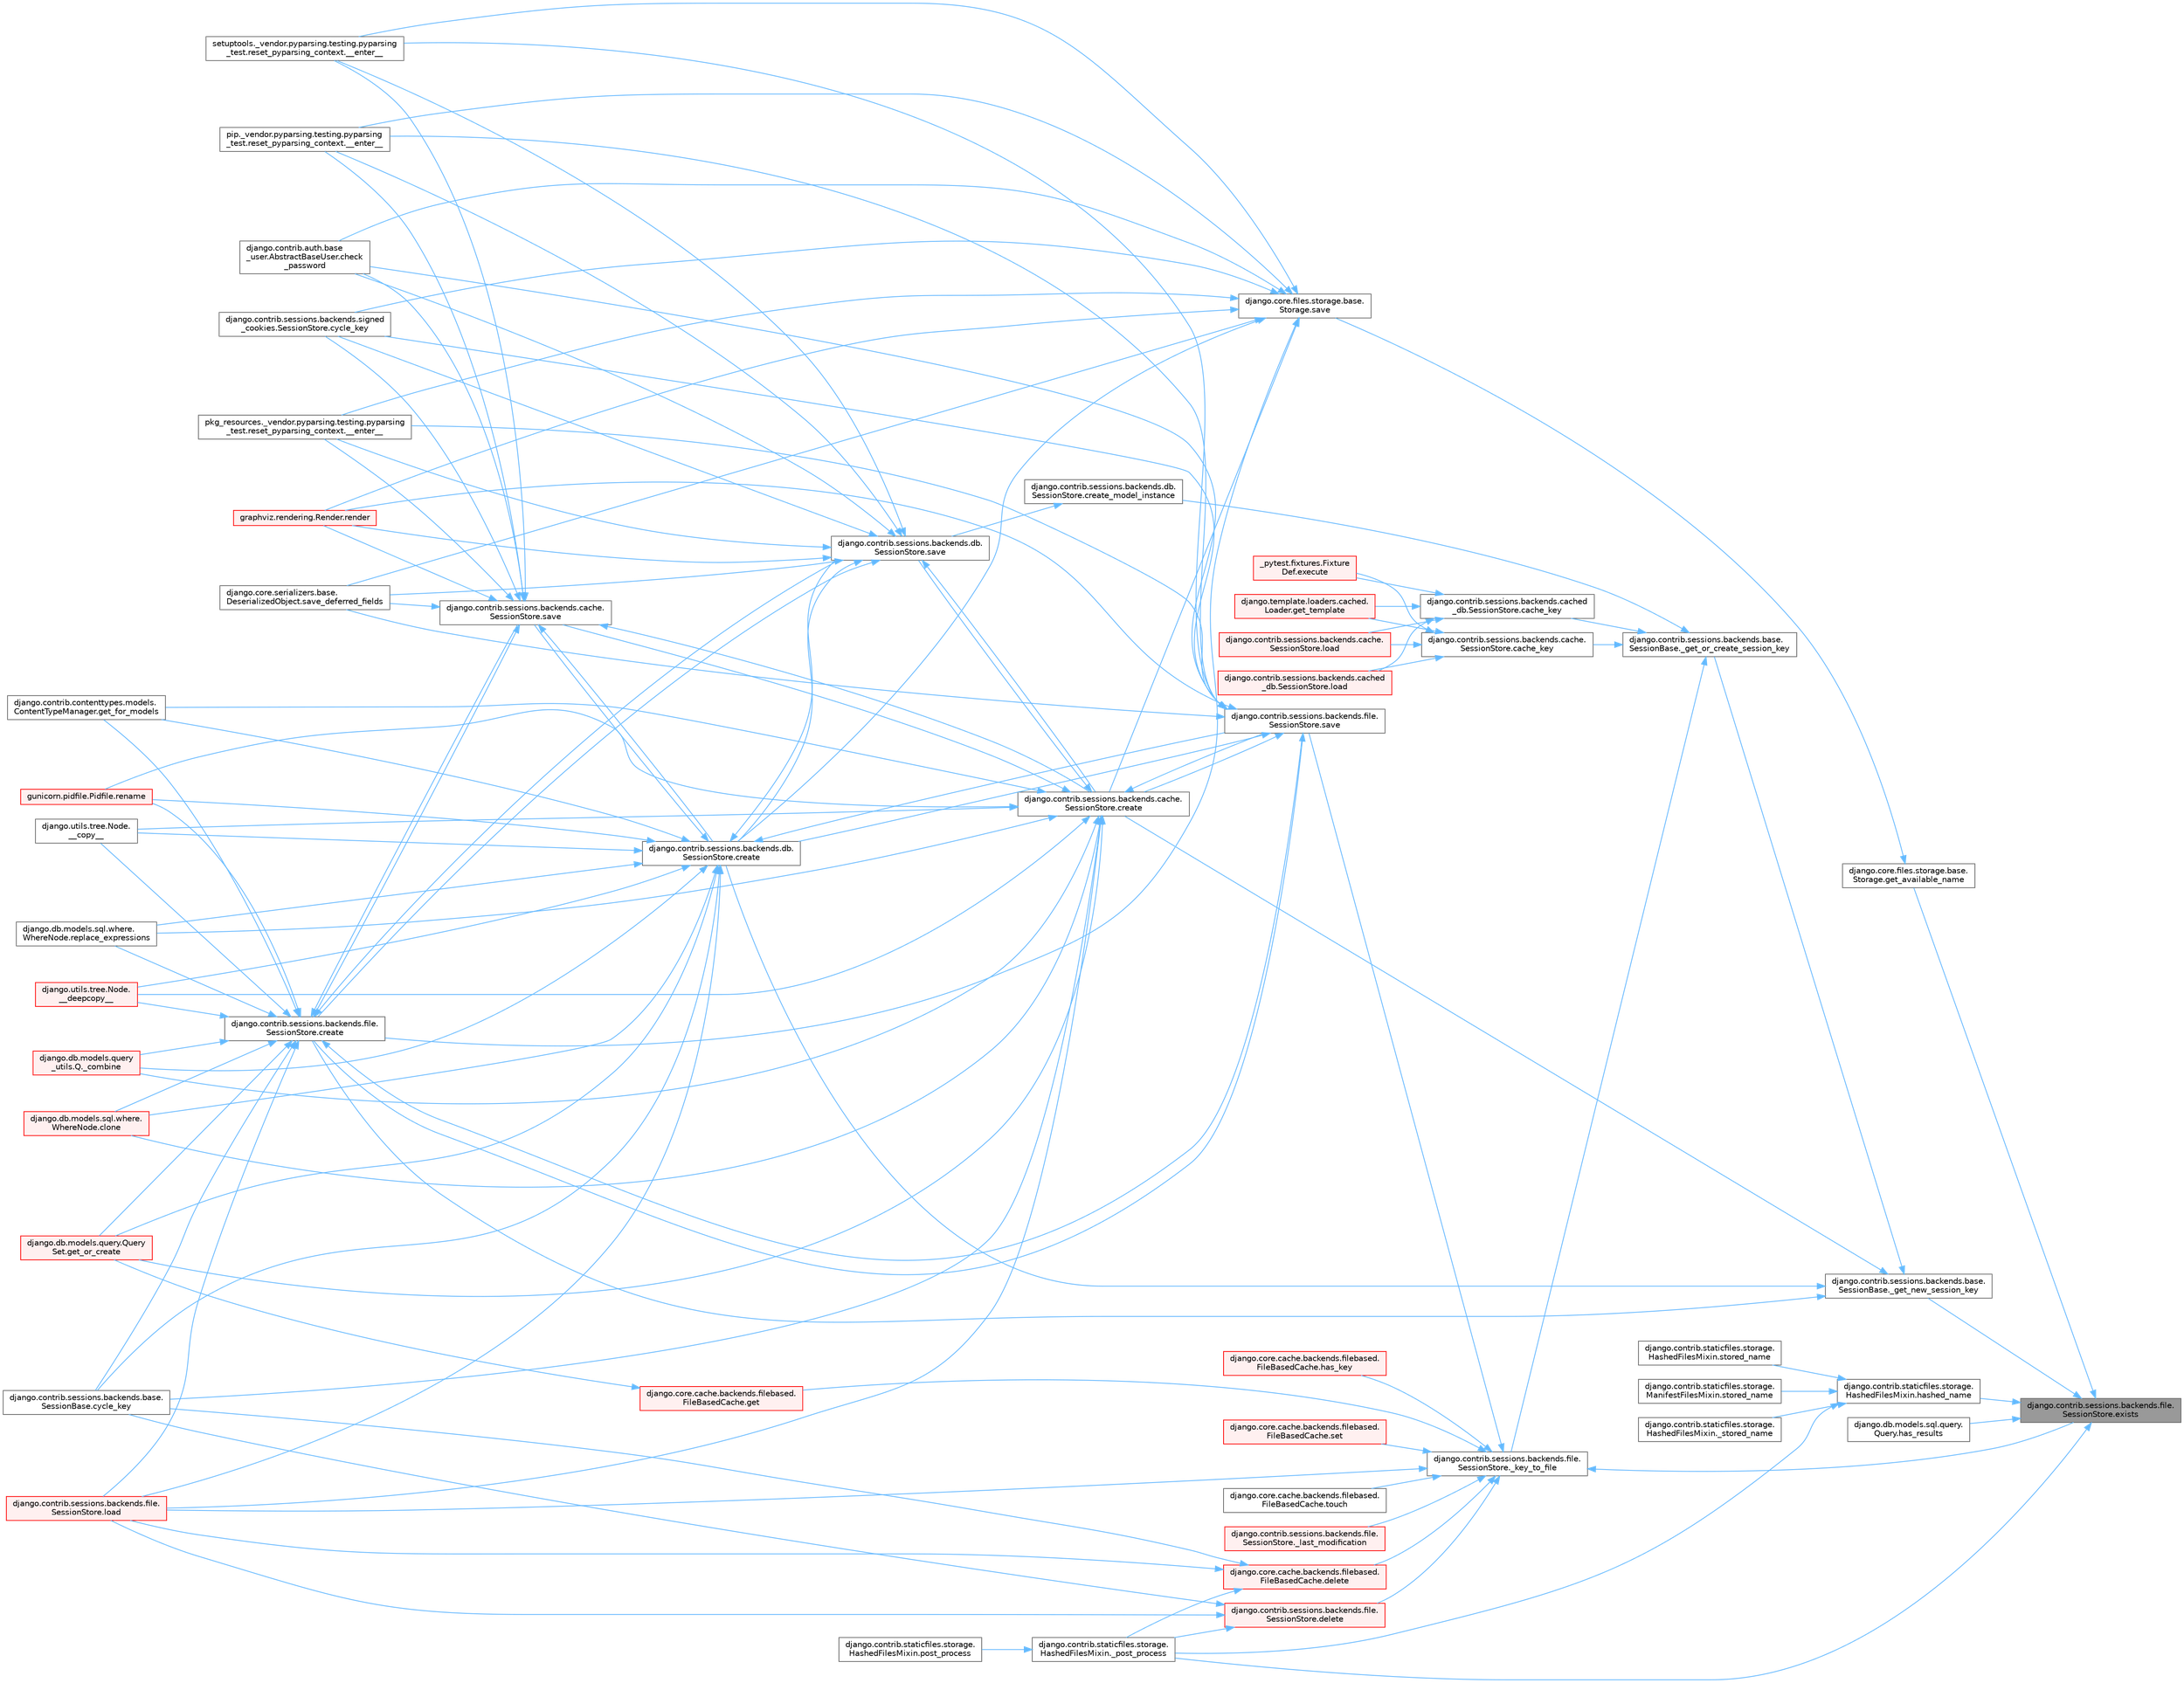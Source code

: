 digraph "django.contrib.sessions.backends.file.SessionStore.exists"
{
 // LATEX_PDF_SIZE
  bgcolor="transparent";
  edge [fontname=Helvetica,fontsize=10,labelfontname=Helvetica,labelfontsize=10];
  node [fontname=Helvetica,fontsize=10,shape=box,height=0.2,width=0.4];
  rankdir="RL";
  Node1 [id="Node000001",label="django.contrib.sessions.backends.file.\lSessionStore.exists",height=0.2,width=0.4,color="gray40", fillcolor="grey60", style="filled", fontcolor="black",tooltip=" "];
  Node1 -> Node2 [id="edge1_Node000001_Node000002",dir="back",color="steelblue1",style="solid",tooltip=" "];
  Node2 [id="Node000002",label="django.contrib.sessions.backends.base.\lSessionBase._get_new_session_key",height=0.2,width=0.4,color="grey40", fillcolor="white", style="filled",URL="$classdjango_1_1contrib_1_1sessions_1_1backends_1_1base_1_1_session_base.html#aa4fa1e405a4b97410d84bee8c9cf5e65",tooltip=" "];
  Node2 -> Node3 [id="edge2_Node000002_Node000003",dir="back",color="steelblue1",style="solid",tooltip=" "];
  Node3 [id="Node000003",label="django.contrib.sessions.backends.base.\lSessionBase._get_or_create_session_key",height=0.2,width=0.4,color="grey40", fillcolor="white", style="filled",URL="$classdjango_1_1contrib_1_1sessions_1_1backends_1_1base_1_1_session_base.html#a30b440c400e1f442d4f9f10e9b913d55",tooltip=" "];
  Node3 -> Node4 [id="edge3_Node000003_Node000004",dir="back",color="steelblue1",style="solid",tooltip=" "];
  Node4 [id="Node000004",label="django.contrib.sessions.backends.file.\lSessionStore._key_to_file",height=0.2,width=0.4,color="grey40", fillcolor="white", style="filled",URL="$classdjango_1_1contrib_1_1sessions_1_1backends_1_1file_1_1_session_store.html#a88358e39efe75a4622d40b1102e67f93",tooltip=" "];
  Node4 -> Node5 [id="edge4_Node000004_Node000005",dir="back",color="steelblue1",style="solid",tooltip=" "];
  Node5 [id="Node000005",label="django.contrib.sessions.backends.file.\lSessionStore._last_modification",height=0.2,width=0.4,color="red", fillcolor="#FFF0F0", style="filled",URL="$classdjango_1_1contrib_1_1sessions_1_1backends_1_1file_1_1_session_store.html#a8b4d1a775b85b229d891b8eca56af491",tooltip=" "];
  Node4 -> Node2481 [id="edge5_Node000004_Node002481",dir="back",color="steelblue1",style="solid",tooltip=" "];
  Node2481 [id="Node002481",label="django.contrib.sessions.backends.file.\lSessionStore.delete",height=0.2,width=0.4,color="red", fillcolor="#FFF0F0", style="filled",URL="$classdjango_1_1contrib_1_1sessions_1_1backends_1_1file_1_1_session_store.html#adff061b9bf9001df76e9ac5f58286ec4",tooltip=" "];
  Node2481 -> Node35 [id="edge6_Node002481_Node000035",dir="back",color="steelblue1",style="solid",tooltip=" "];
  Node35 [id="Node000035",label="django.contrib.staticfiles.storage.\lHashedFilesMixin._post_process",height=0.2,width=0.4,color="grey40", fillcolor="white", style="filled",URL="$classdjango_1_1contrib_1_1staticfiles_1_1storage_1_1_hashed_files_mixin.html#aa0c820223a4e686edd5d2c333d5a9336",tooltip=" "];
  Node35 -> Node36 [id="edge7_Node000035_Node000036",dir="back",color="steelblue1",style="solid",tooltip=" "];
  Node36 [id="Node000036",label="django.contrib.staticfiles.storage.\lHashedFilesMixin.post_process",height=0.2,width=0.4,color="grey40", fillcolor="white", style="filled",URL="$classdjango_1_1contrib_1_1staticfiles_1_1storage_1_1_hashed_files_mixin.html#a2814ba00e1311ca7b3dc381da1b31c8f",tooltip=" "];
  Node2481 -> Node37 [id="edge8_Node002481_Node000037",dir="back",color="steelblue1",style="solid",tooltip=" "];
  Node37 [id="Node000037",label="django.contrib.sessions.backends.base.\lSessionBase.cycle_key",height=0.2,width=0.4,color="grey40", fillcolor="white", style="filled",URL="$classdjango_1_1contrib_1_1sessions_1_1backends_1_1base_1_1_session_base.html#a6955e9bebe4e5b7d463bccfcf9181016",tooltip=" "];
  Node2481 -> Node7 [id="edge9_Node002481_Node000007",dir="back",color="steelblue1",style="solid",tooltip=" "];
  Node7 [id="Node000007",label="django.contrib.sessions.backends.file.\lSessionStore.load",height=0.2,width=0.4,color="red", fillcolor="#FFF0F0", style="filled",URL="$classdjango_1_1contrib_1_1sessions_1_1backends_1_1file_1_1_session_store.html#a408fa63512306fbaa7bbb62742f0295f",tooltip=" "];
  Node4 -> Node2482 [id="edge10_Node000004_Node002482",dir="back",color="steelblue1",style="solid",tooltip=" "];
  Node2482 [id="Node002482",label="django.core.cache.backends.filebased.\lFileBasedCache.delete",height=0.2,width=0.4,color="red", fillcolor="#FFF0F0", style="filled",URL="$classdjango_1_1core_1_1cache_1_1backends_1_1filebased_1_1_file_based_cache.html#a3ea01a368d14aacb993c07120084e49b",tooltip=" "];
  Node2482 -> Node35 [id="edge11_Node002482_Node000035",dir="back",color="steelblue1",style="solid",tooltip=" "];
  Node2482 -> Node37 [id="edge12_Node002482_Node000037",dir="back",color="steelblue1",style="solid",tooltip=" "];
  Node2482 -> Node7 [id="edge13_Node002482_Node000007",dir="back",color="steelblue1",style="solid",tooltip=" "];
  Node4 -> Node1 [id="edge14_Node000004_Node000001",dir="back",color="steelblue1",style="solid",tooltip=" "];
  Node4 -> Node2483 [id="edge15_Node000004_Node002483",dir="back",color="steelblue1",style="solid",tooltip=" "];
  Node2483 [id="Node002483",label="django.core.cache.backends.filebased.\lFileBasedCache.get",height=0.2,width=0.4,color="red", fillcolor="#FFF0F0", style="filled",URL="$classdjango_1_1core_1_1cache_1_1backends_1_1filebased_1_1_file_based_cache.html#a81478fa25dd545d6e223f4e3d6760646",tooltip=" "];
  Node2483 -> Node508 [id="edge16_Node002483_Node000508",dir="back",color="steelblue1",style="solid",tooltip=" "];
  Node508 [id="Node000508",label="django.db.models.query.Query\lSet.get_or_create",height=0.2,width=0.4,color="red", fillcolor="#FFF0F0", style="filled",URL="$classdjango_1_1db_1_1models_1_1query_1_1_query_set.html#a0f727927ec4d1b9f3087b831cc911c59",tooltip=" "];
  Node4 -> Node2484 [id="edge17_Node000004_Node002484",dir="back",color="steelblue1",style="solid",tooltip=" "];
  Node2484 [id="Node002484",label="django.core.cache.backends.filebased.\lFileBasedCache.has_key",height=0.2,width=0.4,color="red", fillcolor="#FFF0F0", style="filled",URL="$classdjango_1_1core_1_1cache_1_1backends_1_1filebased_1_1_file_based_cache.html#a8372c71fa4978b5eb54252ab924eb2f9",tooltip=" "];
  Node4 -> Node7 [id="edge18_Node000004_Node000007",dir="back",color="steelblue1",style="solid",tooltip=" "];
  Node4 -> Node1107 [id="edge19_Node000004_Node001107",dir="back",color="steelblue1",style="solid",tooltip=" "];
  Node1107 [id="Node001107",label="django.contrib.sessions.backends.file.\lSessionStore.save",height=0.2,width=0.4,color="grey40", fillcolor="white", style="filled",URL="$classdjango_1_1contrib_1_1sessions_1_1backends_1_1file_1_1_session_store.html#af170f9c112376eb1627509287bf9620f",tooltip=" "];
  Node1107 -> Node10 [id="edge20_Node001107_Node000010",dir="back",color="steelblue1",style="solid",tooltip=" "];
  Node10 [id="Node000010",label="pip._vendor.pyparsing.testing.pyparsing\l_test.reset_pyparsing_context.__enter__",height=0.2,width=0.4,color="grey40", fillcolor="white", style="filled",URL="$classpip_1_1__vendor_1_1pyparsing_1_1testing_1_1pyparsing__test_1_1reset__pyparsing__context.html#a3d39d97a0d95a9b46c987e6dff52b7c0",tooltip=" "];
  Node1107 -> Node11 [id="edge21_Node001107_Node000011",dir="back",color="steelblue1",style="solid",tooltip=" "];
  Node11 [id="Node000011",label="pkg_resources._vendor.pyparsing.testing.pyparsing\l_test.reset_pyparsing_context.__enter__",height=0.2,width=0.4,color="grey40", fillcolor="white", style="filled",URL="$classpkg__resources_1_1__vendor_1_1pyparsing_1_1testing_1_1pyparsing__test_1_1reset__pyparsing__context.html#a8d8360c033ccc7296fb9323a07cdeb25",tooltip=" "];
  Node1107 -> Node12 [id="edge22_Node001107_Node000012",dir="back",color="steelblue1",style="solid",tooltip=" "];
  Node12 [id="Node000012",label="setuptools._vendor.pyparsing.testing.pyparsing\l_test.reset_pyparsing_context.__enter__",height=0.2,width=0.4,color="grey40", fillcolor="white", style="filled",URL="$classsetuptools_1_1__vendor_1_1pyparsing_1_1testing_1_1pyparsing__test_1_1reset__pyparsing__context.html#a436e2ea8355c86505c8cfdae81714c7c",tooltip=" "];
  Node1107 -> Node13 [id="edge23_Node001107_Node000013",dir="back",color="steelblue1",style="solid",tooltip=" "];
  Node13 [id="Node000013",label="django.contrib.auth.base\l_user.AbstractBaseUser.check\l_password",height=0.2,width=0.4,color="grey40", fillcolor="white", style="filled",URL="$classdjango_1_1contrib_1_1auth_1_1base__user_1_1_abstract_base_user.html#aaa9bb7fa5353bc1917dbd7f87b63321a",tooltip=" "];
  Node1107 -> Node14 [id="edge24_Node001107_Node000014",dir="back",color="steelblue1",style="solid",tooltip=" "];
  Node14 [id="Node000014",label="django.contrib.sessions.backends.cache.\lSessionStore.create",height=0.2,width=0.4,color="grey40", fillcolor="white", style="filled",URL="$classdjango_1_1contrib_1_1sessions_1_1backends_1_1cache_1_1_session_store.html#a38c9efbdb5115fd1820ae198b767c39c",tooltip=" "];
  Node14 -> Node15 [id="edge25_Node000014_Node000015",dir="back",color="steelblue1",style="solid",tooltip=" "];
  Node15 [id="Node000015",label="django.utils.tree.Node.\l__copy__",height=0.2,width=0.4,color="grey40", fillcolor="white", style="filled",URL="$classdjango_1_1utils_1_1tree_1_1_node.html#abae878f6b4500b8b241c23d8fac46e63",tooltip=" "];
  Node14 -> Node16 [id="edge26_Node000014_Node000016",dir="back",color="steelblue1",style="solid",tooltip=" "];
  Node16 [id="Node000016",label="django.utils.tree.Node.\l__deepcopy__",height=0.2,width=0.4,color="red", fillcolor="#FFF0F0", style="filled",URL="$classdjango_1_1utils_1_1tree_1_1_node.html#a38840c46ded3963808edbeec90765d6b",tooltip=" "];
  Node14 -> Node159 [id="edge27_Node000014_Node000159",dir="back",color="steelblue1",style="solid",tooltip=" "];
  Node159 [id="Node000159",label="django.db.models.query\l_utils.Q._combine",height=0.2,width=0.4,color="red", fillcolor="#FFF0F0", style="filled",URL="$classdjango_1_1db_1_1models_1_1query__utils_1_1_q.html#ade621b98231b73615e1aa3a726560c55",tooltip=" "];
  Node14 -> Node382 [id="edge28_Node000014_Node000382",dir="back",color="steelblue1",style="solid",tooltip=" "];
  Node382 [id="Node000382",label="django.db.models.sql.where.\lWhereNode.clone",height=0.2,width=0.4,color="red", fillcolor="#FFF0F0", style="filled",URL="$classdjango_1_1db_1_1models_1_1sql_1_1where_1_1_where_node.html#a0faff63950b774ce4ad391ea1f6b6d2c",tooltip=" "];
  Node14 -> Node37 [id="edge29_Node000014_Node000037",dir="back",color="steelblue1",style="solid",tooltip=" "];
  Node14 -> Node507 [id="edge30_Node000014_Node000507",dir="back",color="steelblue1",style="solid",tooltip=" "];
  Node507 [id="Node000507",label="django.contrib.contenttypes.models.\lContentTypeManager.get_for_models",height=0.2,width=0.4,color="grey40", fillcolor="white", style="filled",URL="$classdjango_1_1contrib_1_1contenttypes_1_1models_1_1_content_type_manager.html#a541a2e215680799739b6f8c1b19ddda4",tooltip=" "];
  Node14 -> Node508 [id="edge31_Node000014_Node000508",dir="back",color="steelblue1",style="solid",tooltip=" "];
  Node14 -> Node7 [id="edge32_Node000014_Node000007",dir="back",color="steelblue1",style="solid",tooltip=" "];
  Node14 -> Node510 [id="edge33_Node000014_Node000510",dir="back",color="steelblue1",style="solid",tooltip=" "];
  Node510 [id="Node000510",label="gunicorn.pidfile.Pidfile.rename",height=0.2,width=0.4,color="red", fillcolor="#FFF0F0", style="filled",URL="$classgunicorn_1_1pidfile_1_1_pidfile.html#af03623bf56b92f594700ba5e5f25bc76",tooltip=" "];
  Node14 -> Node512 [id="edge34_Node000014_Node000512",dir="back",color="steelblue1",style="solid",tooltip=" "];
  Node512 [id="Node000512",label="django.db.models.sql.where.\lWhereNode.replace_expressions",height=0.2,width=0.4,color="grey40", fillcolor="white", style="filled",URL="$classdjango_1_1db_1_1models_1_1sql_1_1where_1_1_where_node.html#a1cc3580a7f4a51605b52ae4a9653b3ac",tooltip=" "];
  Node14 -> Node513 [id="edge35_Node000014_Node000513",dir="back",color="steelblue1",style="solid",tooltip=" "];
  Node513 [id="Node000513",label="django.contrib.sessions.backends.cache.\lSessionStore.save",height=0.2,width=0.4,color="grey40", fillcolor="white", style="filled",URL="$classdjango_1_1contrib_1_1sessions_1_1backends_1_1cache_1_1_session_store.html#a67e81d959c24e3a84b1e755a9a861c53",tooltip=" "];
  Node513 -> Node10 [id="edge36_Node000513_Node000010",dir="back",color="steelblue1",style="solid",tooltip=" "];
  Node513 -> Node11 [id="edge37_Node000513_Node000011",dir="back",color="steelblue1",style="solid",tooltip=" "];
  Node513 -> Node12 [id="edge38_Node000513_Node000012",dir="back",color="steelblue1",style="solid",tooltip=" "];
  Node513 -> Node13 [id="edge39_Node000513_Node000013",dir="back",color="steelblue1",style="solid",tooltip=" "];
  Node513 -> Node14 [id="edge40_Node000513_Node000014",dir="back",color="steelblue1",style="solid",tooltip=" "];
  Node513 -> Node381 [id="edge41_Node000513_Node000381",dir="back",color="steelblue1",style="solid",tooltip=" "];
  Node381 [id="Node000381",label="django.contrib.sessions.backends.db.\lSessionStore.create",height=0.2,width=0.4,color="grey40", fillcolor="white", style="filled",URL="$classdjango_1_1contrib_1_1sessions_1_1backends_1_1db_1_1_session_store.html#a4a98c0168c61e75be58e279660aa6ce4",tooltip=" "];
  Node381 -> Node15 [id="edge42_Node000381_Node000015",dir="back",color="steelblue1",style="solid",tooltip=" "];
  Node381 -> Node16 [id="edge43_Node000381_Node000016",dir="back",color="steelblue1",style="solid",tooltip=" "];
  Node381 -> Node159 [id="edge44_Node000381_Node000159",dir="back",color="steelblue1",style="solid",tooltip=" "];
  Node381 -> Node382 [id="edge45_Node000381_Node000382",dir="back",color="steelblue1",style="solid",tooltip=" "];
  Node381 -> Node37 [id="edge46_Node000381_Node000037",dir="back",color="steelblue1",style="solid",tooltip=" "];
  Node381 -> Node507 [id="edge47_Node000381_Node000507",dir="back",color="steelblue1",style="solid",tooltip=" "];
  Node381 -> Node508 [id="edge48_Node000381_Node000508",dir="back",color="steelblue1",style="solid",tooltip=" "];
  Node381 -> Node7 [id="edge49_Node000381_Node000007",dir="back",color="steelblue1",style="solid",tooltip=" "];
  Node381 -> Node510 [id="edge50_Node000381_Node000510",dir="back",color="steelblue1",style="solid",tooltip=" "];
  Node381 -> Node512 [id="edge51_Node000381_Node000512",dir="back",color="steelblue1",style="solid",tooltip=" "];
  Node381 -> Node513 [id="edge52_Node000381_Node000513",dir="back",color="steelblue1",style="solid",tooltip=" "];
  Node381 -> Node9 [id="edge53_Node000381_Node000009",dir="back",color="steelblue1",style="solid",tooltip=" "];
  Node9 [id="Node000009",label="django.contrib.sessions.backends.db.\lSessionStore.save",height=0.2,width=0.4,color="grey40", fillcolor="white", style="filled",URL="$classdjango_1_1contrib_1_1sessions_1_1backends_1_1db_1_1_session_store.html#a68a6b4f159bd3dc969ec80b34c1622af",tooltip=" "];
  Node9 -> Node10 [id="edge54_Node000009_Node000010",dir="back",color="steelblue1",style="solid",tooltip=" "];
  Node9 -> Node11 [id="edge55_Node000009_Node000011",dir="back",color="steelblue1",style="solid",tooltip=" "];
  Node9 -> Node12 [id="edge56_Node000009_Node000012",dir="back",color="steelblue1",style="solid",tooltip=" "];
  Node9 -> Node13 [id="edge57_Node000009_Node000013",dir="back",color="steelblue1",style="solid",tooltip=" "];
  Node9 -> Node14 [id="edge58_Node000009_Node000014",dir="back",color="steelblue1",style="solid",tooltip=" "];
  Node9 -> Node381 [id="edge59_Node000009_Node000381",dir="back",color="steelblue1",style="solid",tooltip=" "];
  Node9 -> Node506 [id="edge60_Node000009_Node000506",dir="back",color="steelblue1",style="solid",tooltip=" "];
  Node506 [id="Node000506",label="django.contrib.sessions.backends.file.\lSessionStore.create",height=0.2,width=0.4,color="grey40", fillcolor="white", style="filled",URL="$classdjango_1_1contrib_1_1sessions_1_1backends_1_1file_1_1_session_store.html#a6624db6a37dfff490f837047e0a60dda",tooltip=" "];
  Node506 -> Node15 [id="edge61_Node000506_Node000015",dir="back",color="steelblue1",style="solid",tooltip=" "];
  Node506 -> Node16 [id="edge62_Node000506_Node000016",dir="back",color="steelblue1",style="solid",tooltip=" "];
  Node506 -> Node159 [id="edge63_Node000506_Node000159",dir="back",color="steelblue1",style="solid",tooltip=" "];
  Node506 -> Node382 [id="edge64_Node000506_Node000382",dir="back",color="steelblue1",style="solid",tooltip=" "];
  Node506 -> Node37 [id="edge65_Node000506_Node000037",dir="back",color="steelblue1",style="solid",tooltip=" "];
  Node506 -> Node507 [id="edge66_Node000506_Node000507",dir="back",color="steelblue1",style="solid",tooltip=" "];
  Node506 -> Node508 [id="edge67_Node000506_Node000508",dir="back",color="steelblue1",style="solid",tooltip=" "];
  Node506 -> Node7 [id="edge68_Node000506_Node000007",dir="back",color="steelblue1",style="solid",tooltip=" "];
  Node506 -> Node510 [id="edge69_Node000506_Node000510",dir="back",color="steelblue1",style="solid",tooltip=" "];
  Node506 -> Node512 [id="edge70_Node000506_Node000512",dir="back",color="steelblue1",style="solid",tooltip=" "];
  Node506 -> Node513 [id="edge71_Node000506_Node000513",dir="back",color="steelblue1",style="solid",tooltip=" "];
  Node506 -> Node9 [id="edge72_Node000506_Node000009",dir="back",color="steelblue1",style="solid",tooltip=" "];
  Node506 -> Node1107 [id="edge73_Node000506_Node001107",dir="back",color="steelblue1",style="solid",tooltip=" "];
  Node9 -> Node514 [id="edge74_Node000009_Node000514",dir="back",color="steelblue1",style="solid",tooltip=" "];
  Node514 [id="Node000514",label="django.contrib.sessions.backends.signed\l_cookies.SessionStore.cycle_key",height=0.2,width=0.4,color="grey40", fillcolor="white", style="filled",URL="$classdjango_1_1contrib_1_1sessions_1_1backends_1_1signed__cookies_1_1_session_store.html#abf8e71313b847459c30f19e691c25a93",tooltip=" "];
  Node9 -> Node515 [id="edge75_Node000009_Node000515",dir="back",color="steelblue1",style="solid",tooltip=" "];
  Node515 [id="Node000515",label="graphviz.rendering.Render.render",height=0.2,width=0.4,color="red", fillcolor="#FFF0F0", style="filled",URL="$classgraphviz_1_1rendering_1_1_render.html#a0249d6538d64a6b59b1bed64d4636456",tooltip=" "];
  Node9 -> Node1108 [id="edge76_Node000009_Node001108",dir="back",color="steelblue1",style="solid",tooltip=" "];
  Node1108 [id="Node001108",label="django.core.serializers.base.\lDeserializedObject.save_deferred_fields",height=0.2,width=0.4,color="grey40", fillcolor="white", style="filled",URL="$classdjango_1_1core_1_1serializers_1_1base_1_1_deserialized_object.html#a2fd4269d14e2f58fda59335c79a582f5",tooltip=" "];
  Node381 -> Node1107 [id="edge77_Node000381_Node001107",dir="back",color="steelblue1",style="solid",tooltip=" "];
  Node513 -> Node506 [id="edge78_Node000513_Node000506",dir="back",color="steelblue1",style="solid",tooltip=" "];
  Node513 -> Node514 [id="edge79_Node000513_Node000514",dir="back",color="steelblue1",style="solid",tooltip=" "];
  Node513 -> Node515 [id="edge80_Node000513_Node000515",dir="back",color="steelblue1",style="solid",tooltip=" "];
  Node513 -> Node1108 [id="edge81_Node000513_Node001108",dir="back",color="steelblue1",style="solid",tooltip=" "];
  Node14 -> Node9 [id="edge82_Node000014_Node000009",dir="back",color="steelblue1",style="solid",tooltip=" "];
  Node14 -> Node1107 [id="edge83_Node000014_Node001107",dir="back",color="steelblue1",style="solid",tooltip=" "];
  Node1107 -> Node381 [id="edge84_Node001107_Node000381",dir="back",color="steelblue1",style="solid",tooltip=" "];
  Node1107 -> Node506 [id="edge85_Node001107_Node000506",dir="back",color="steelblue1",style="solid",tooltip=" "];
  Node1107 -> Node514 [id="edge86_Node001107_Node000514",dir="back",color="steelblue1",style="solid",tooltip=" "];
  Node1107 -> Node515 [id="edge87_Node001107_Node000515",dir="back",color="steelblue1",style="solid",tooltip=" "];
  Node1107 -> Node1108 [id="edge88_Node001107_Node001108",dir="back",color="steelblue1",style="solid",tooltip=" "];
  Node4 -> Node761 [id="edge89_Node000004_Node000761",dir="back",color="steelblue1",style="solid",tooltip=" "];
  Node761 [id="Node000761",label="django.core.cache.backends.filebased.\lFileBasedCache.set",height=0.2,width=0.4,color="red", fillcolor="#FFF0F0", style="filled",URL="$classdjango_1_1core_1_1cache_1_1backends_1_1filebased_1_1_file_based_cache.html#a7c5292a9ab120424eeaf5fe254366ca6",tooltip=" "];
  Node4 -> Node2485 [id="edge90_Node000004_Node002485",dir="back",color="steelblue1",style="solid",tooltip=" "];
  Node2485 [id="Node002485",label="django.core.cache.backends.filebased.\lFileBasedCache.touch",height=0.2,width=0.4,color="grey40", fillcolor="white", style="filled",URL="$classdjango_1_1core_1_1cache_1_1backends_1_1filebased_1_1_file_based_cache.html#ac2a0031a190feb092445232e16c1a18c",tooltip=" "];
  Node3 -> Node3171 [id="edge91_Node000003_Node003171",dir="back",color="steelblue1",style="solid",tooltip=" "];
  Node3171 [id="Node003171",label="django.contrib.sessions.backends.cache.\lSessionStore.cache_key",height=0.2,width=0.4,color="grey40", fillcolor="white", style="filled",URL="$classdjango_1_1contrib_1_1sessions_1_1backends_1_1cache_1_1_session_store.html#aaad1a2e0950477787b815baa4327f739",tooltip=" "];
  Node3171 -> Node205 [id="edge92_Node003171_Node000205",dir="back",color="steelblue1",style="solid",tooltip=" "];
  Node205 [id="Node000205",label="_pytest.fixtures.Fixture\lDef.execute",height=0.2,width=0.4,color="red", fillcolor="#FFF0F0", style="filled",URL="$class__pytest_1_1fixtures_1_1_fixture_def.html#ac27e0caaadd6404ffc2715216b643993",tooltip=" "];
  Node3171 -> Node3172 [id="edge93_Node003171_Node003172",dir="back",color="steelblue1",style="solid",tooltip=" "];
  Node3172 [id="Node003172",label="django.template.loaders.cached.\lLoader.get_template",height=0.2,width=0.4,color="red", fillcolor="#FFF0F0", style="filled",URL="$classdjango_1_1template_1_1loaders_1_1cached_1_1_loader.html#a911630b975c3aeb827f6dafdc81c539a",tooltip=" "];
  Node3171 -> Node3176 [id="edge94_Node003171_Node003176",dir="back",color="steelblue1",style="solid",tooltip=" "];
  Node3176 [id="Node003176",label="django.contrib.sessions.backends.cache.\lSessionStore.load",height=0.2,width=0.4,color="red", fillcolor="#FFF0F0", style="filled",URL="$classdjango_1_1contrib_1_1sessions_1_1backends_1_1cache_1_1_session_store.html#abe89d1419808d74909996a59d825822f",tooltip=" "];
  Node3171 -> Node303 [id="edge95_Node003171_Node000303",dir="back",color="steelblue1",style="solid",tooltip=" "];
  Node303 [id="Node000303",label="django.contrib.sessions.backends.cached\l_db.SessionStore.load",height=0.2,width=0.4,color="red", fillcolor="#FFF0F0", style="filled",URL="$classdjango_1_1contrib_1_1sessions_1_1backends_1_1cached__db_1_1_session_store.html#a0432d07f359fa8281304478688605af7",tooltip=" "];
  Node3 -> Node3177 [id="edge96_Node000003_Node003177",dir="back",color="steelblue1",style="solid",tooltip=" "];
  Node3177 [id="Node003177",label="django.contrib.sessions.backends.cached\l_db.SessionStore.cache_key",height=0.2,width=0.4,color="grey40", fillcolor="white", style="filled",URL="$classdjango_1_1contrib_1_1sessions_1_1backends_1_1cached__db_1_1_session_store.html#a9fc2ec7b2fb96dbebea8592f2618eda0",tooltip=" "];
  Node3177 -> Node205 [id="edge97_Node003177_Node000205",dir="back",color="steelblue1",style="solid",tooltip=" "];
  Node3177 -> Node3172 [id="edge98_Node003177_Node003172",dir="back",color="steelblue1",style="solid",tooltip=" "];
  Node3177 -> Node3176 [id="edge99_Node003177_Node003176",dir="back",color="steelblue1",style="solid",tooltip=" "];
  Node3177 -> Node303 [id="edge100_Node003177_Node000303",dir="back",color="steelblue1",style="solid",tooltip=" "];
  Node3 -> Node1805 [id="edge101_Node000003_Node001805",dir="back",color="steelblue1",style="solid",tooltip=" "];
  Node1805 [id="Node001805",label="django.contrib.sessions.backends.db.\lSessionStore.create_model_instance",height=0.2,width=0.4,color="grey40", fillcolor="white", style="filled",URL="$classdjango_1_1contrib_1_1sessions_1_1backends_1_1db_1_1_session_store.html#a0a3de585eb81b76b2c9c405702a7a563",tooltip=" "];
  Node1805 -> Node9 [id="edge102_Node001805_Node000009",dir="back",color="steelblue1",style="solid",tooltip=" "];
  Node2 -> Node14 [id="edge103_Node000002_Node000014",dir="back",color="steelblue1",style="solid",tooltip=" "];
  Node2 -> Node381 [id="edge104_Node000002_Node000381",dir="back",color="steelblue1",style="solid",tooltip=" "];
  Node2 -> Node506 [id="edge105_Node000002_Node000506",dir="back",color="steelblue1",style="solid",tooltip=" "];
  Node1 -> Node35 [id="edge106_Node000001_Node000035",dir="back",color="steelblue1",style="solid",tooltip=" "];
  Node1 -> Node379 [id="edge107_Node000001_Node000379",dir="back",color="steelblue1",style="solid",tooltip=" "];
  Node379 [id="Node000379",label="django.core.files.storage.base.\lStorage.get_available_name",height=0.2,width=0.4,color="grey40", fillcolor="white", style="filled",URL="$classdjango_1_1core_1_1files_1_1storage_1_1base_1_1_storage.html#a2cd94744363c607f8025623f0b0a6d10",tooltip=" "];
  Node379 -> Node380 [id="edge108_Node000379_Node000380",dir="back",color="steelblue1",style="solid",tooltip=" "];
  Node380 [id="Node000380",label="django.core.files.storage.base.\lStorage.save",height=0.2,width=0.4,color="grey40", fillcolor="white", style="filled",URL="$classdjango_1_1core_1_1files_1_1storage_1_1base_1_1_storage.html#a68e86af8595dbcd63fca177b3dd7d463",tooltip=" "];
  Node380 -> Node10 [id="edge109_Node000380_Node000010",dir="back",color="steelblue1",style="solid",tooltip=" "];
  Node380 -> Node11 [id="edge110_Node000380_Node000011",dir="back",color="steelblue1",style="solid",tooltip=" "];
  Node380 -> Node12 [id="edge111_Node000380_Node000012",dir="back",color="steelblue1",style="solid",tooltip=" "];
  Node380 -> Node13 [id="edge112_Node000380_Node000013",dir="back",color="steelblue1",style="solid",tooltip=" "];
  Node380 -> Node14 [id="edge113_Node000380_Node000014",dir="back",color="steelblue1",style="solid",tooltip=" "];
  Node380 -> Node381 [id="edge114_Node000380_Node000381",dir="back",color="steelblue1",style="solid",tooltip=" "];
  Node380 -> Node506 [id="edge115_Node000380_Node000506",dir="back",color="steelblue1",style="solid",tooltip=" "];
  Node380 -> Node514 [id="edge116_Node000380_Node000514",dir="back",color="steelblue1",style="solid",tooltip=" "];
  Node380 -> Node515 [id="edge117_Node000380_Node000515",dir="back",color="steelblue1",style="solid",tooltip=" "];
  Node380 -> Node1108 [id="edge118_Node000380_Node001108",dir="back",color="steelblue1",style="solid",tooltip=" "];
  Node1 -> Node645 [id="edge119_Node000001_Node000645",dir="back",color="steelblue1",style="solid",tooltip=" "];
  Node645 [id="Node000645",label="django.db.models.sql.query.\lQuery.has_results",height=0.2,width=0.4,color="grey40", fillcolor="white", style="filled",URL="$classdjango_1_1db_1_1models_1_1sql_1_1query_1_1_query.html#a50f87eab8046ac532fe77593491da050",tooltip=" "];
  Node1 -> Node646 [id="edge120_Node000001_Node000646",dir="back",color="steelblue1",style="solid",tooltip=" "];
  Node646 [id="Node000646",label="django.contrib.staticfiles.storage.\lHashedFilesMixin.hashed_name",height=0.2,width=0.4,color="grey40", fillcolor="white", style="filled",URL="$classdjango_1_1contrib_1_1staticfiles_1_1storage_1_1_hashed_files_mixin.html#aa30283e5d1a2177cf975b44ae95e45e4",tooltip=" "];
  Node646 -> Node35 [id="edge121_Node000646_Node000035",dir="back",color="steelblue1",style="solid",tooltip=" "];
  Node646 -> Node647 [id="edge122_Node000646_Node000647",dir="back",color="steelblue1",style="solid",tooltip=" "];
  Node647 [id="Node000647",label="django.contrib.staticfiles.storage.\lHashedFilesMixin._stored_name",height=0.2,width=0.4,color="grey40", fillcolor="white", style="filled",URL="$classdjango_1_1contrib_1_1staticfiles_1_1storage_1_1_hashed_files_mixin.html#a392ae5fa08fbbf3e360450edc663386a",tooltip=" "];
  Node646 -> Node648 [id="edge123_Node000646_Node000648",dir="back",color="steelblue1",style="solid",tooltip=" "];
  Node648 [id="Node000648",label="django.contrib.staticfiles.storage.\lHashedFilesMixin.stored_name",height=0.2,width=0.4,color="grey40", fillcolor="white", style="filled",URL="$classdjango_1_1contrib_1_1staticfiles_1_1storage_1_1_hashed_files_mixin.html#a6da945cdca5e4771dfed263cf935da64",tooltip=" "];
  Node646 -> Node649 [id="edge124_Node000646_Node000649",dir="back",color="steelblue1",style="solid",tooltip=" "];
  Node649 [id="Node000649",label="django.contrib.staticfiles.storage.\lManifestFilesMixin.stored_name",height=0.2,width=0.4,color="grey40", fillcolor="white", style="filled",URL="$classdjango_1_1contrib_1_1staticfiles_1_1storage_1_1_manifest_files_mixin.html#ad4c0e8430e2a96c5c086a661d02dd452",tooltip=" "];
}
